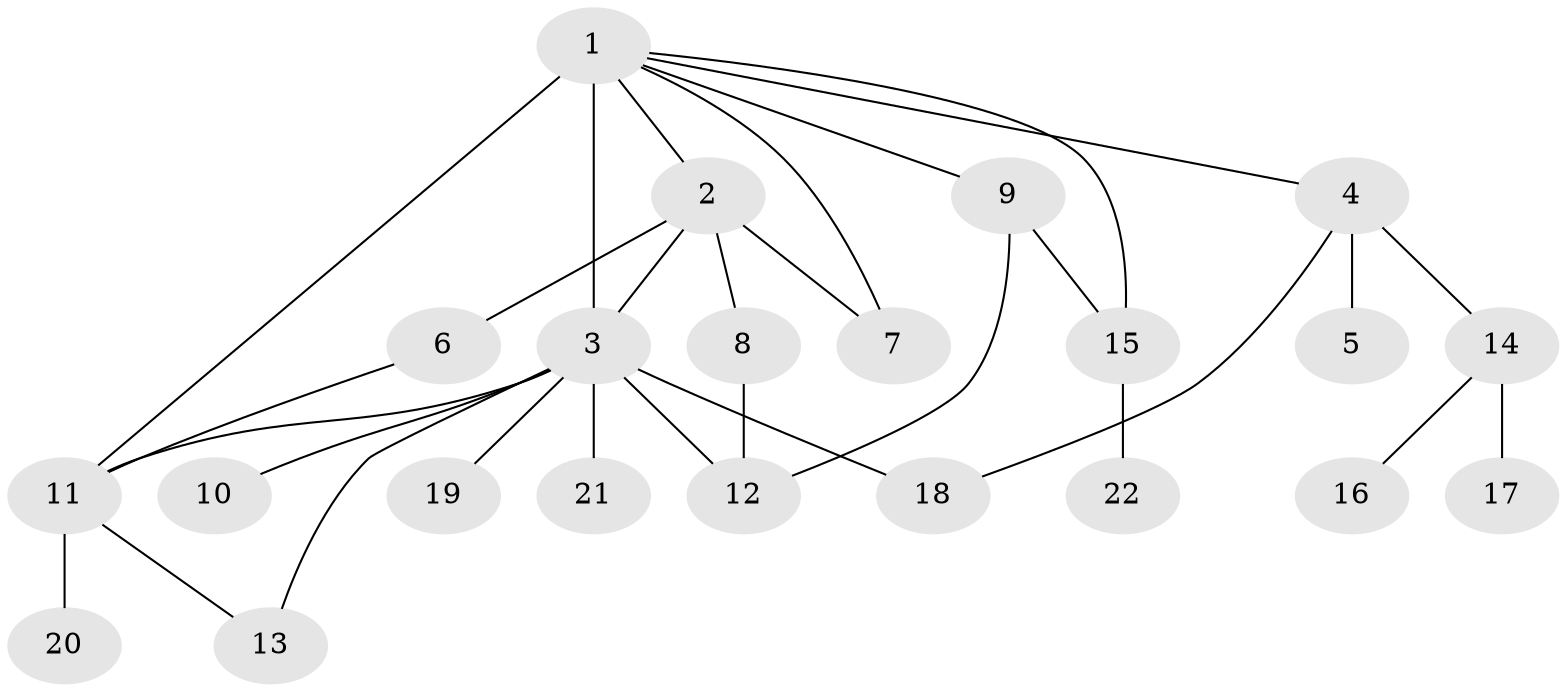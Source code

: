 // original degree distribution, {35: 0.014492753623188406, 10: 0.014492753623188406, 1: 0.5652173913043478, 4: 0.057971014492753624, 2: 0.2028985507246377, 6: 0.014492753623188406, 3: 0.08695652173913043, 8: 0.014492753623188406, 7: 0.014492753623188406, 5: 0.014492753623188406}
// Generated by graph-tools (version 1.1) at 2025/50/03/04/25 22:50:25]
// undirected, 22 vertices, 30 edges
graph export_dot {
  node [color=gray90,style=filled];
  1;
  2;
  3;
  4;
  5;
  6;
  7;
  8;
  9;
  10;
  11;
  12;
  13;
  14;
  15;
  16;
  17;
  18;
  19;
  20;
  21;
  22;
  1 -- 2 [weight=2.0];
  1 -- 3 [weight=22.0];
  1 -- 4 [weight=1.0];
  1 -- 7 [weight=1.0];
  1 -- 9 [weight=1.0];
  1 -- 11 [weight=1.0];
  1 -- 15 [weight=1.0];
  2 -- 3 [weight=1.0];
  2 -- 6 [weight=5.0];
  2 -- 7 [weight=1.0];
  2 -- 8 [weight=1.0];
  3 -- 10 [weight=2.0];
  3 -- 11 [weight=1.0];
  3 -- 12 [weight=2.0];
  3 -- 13 [weight=1.0];
  3 -- 18 [weight=1.0];
  3 -- 19 [weight=1.0];
  3 -- 21 [weight=1.0];
  4 -- 5 [weight=2.0];
  4 -- 14 [weight=1.0];
  4 -- 18 [weight=1.0];
  6 -- 11 [weight=1.0];
  8 -- 12 [weight=6.0];
  9 -- 12 [weight=1.0];
  9 -- 15 [weight=1.0];
  11 -- 13 [weight=1.0];
  11 -- 20 [weight=1.0];
  14 -- 16 [weight=1.0];
  14 -- 17 [weight=2.0];
  15 -- 22 [weight=1.0];
}
